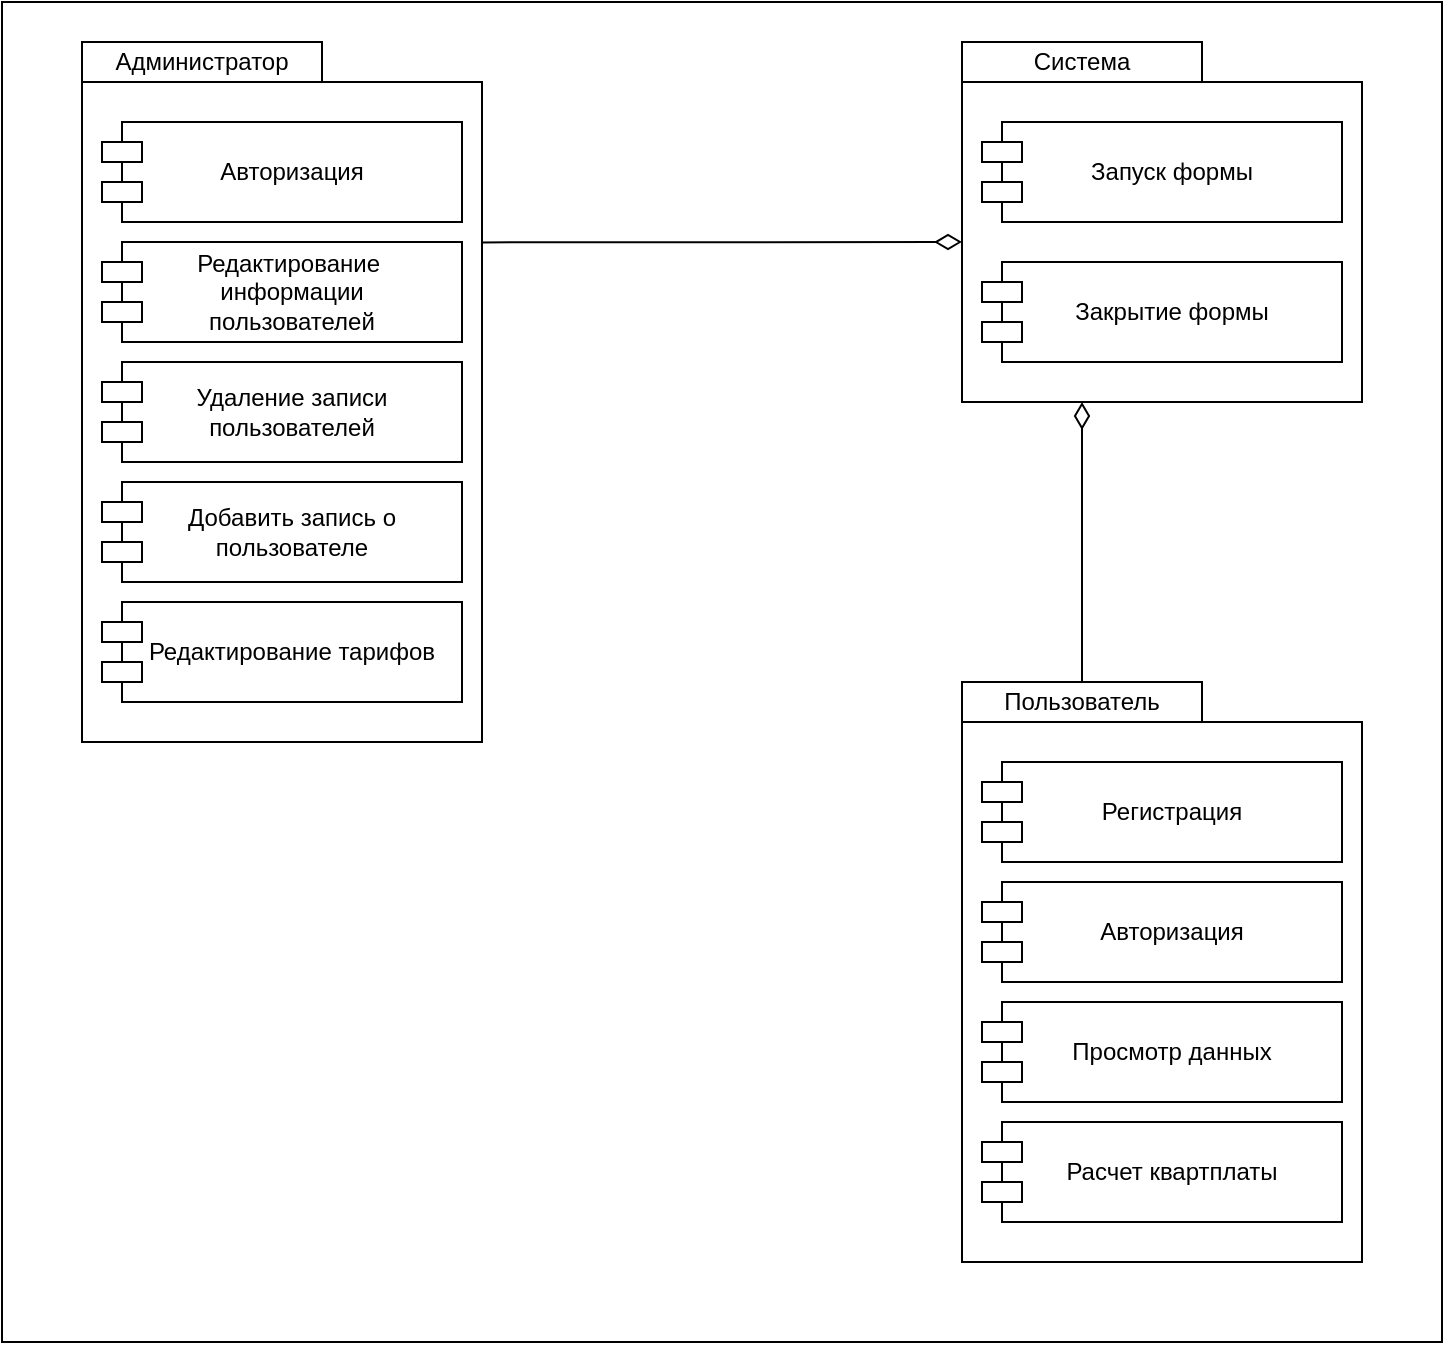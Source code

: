 <mxfile version="26.2.14">
  <diagram name="Страница — 1" id="pf1h05v6qhwQzt1du2PP">
    <mxGraphModel dx="1426" dy="916" grid="1" gridSize="10" guides="1" tooltips="1" connect="1" arrows="1" fold="1" page="1" pageScale="1" pageWidth="1169" pageHeight="827" math="0" shadow="0">
      <root>
        <mxCell id="0" />
        <mxCell id="1" parent="0" />
        <mxCell id="6ymf5EGkjpeB2VxvK5Vr-47" value="" style="rounded=0;whiteSpace=wrap;html=1;" vertex="1" parent="1">
          <mxGeometry x="160" y="40" width="720" height="670" as="geometry" />
        </mxCell>
        <mxCell id="6ymf5EGkjpeB2VxvK5Vr-4" value="" style="rounded=0;whiteSpace=wrap;html=1;" vertex="1" parent="1">
          <mxGeometry x="640" y="80" width="200" height="160" as="geometry" />
        </mxCell>
        <mxCell id="6ymf5EGkjpeB2VxvK5Vr-7" value="" style="rounded=0;whiteSpace=wrap;html=1;" vertex="1" parent="1">
          <mxGeometry x="200" y="80" width="200" height="330" as="geometry" />
        </mxCell>
        <mxCell id="6ymf5EGkjpeB2VxvK5Vr-8" value="" style="rounded=0;whiteSpace=wrap;html=1;" vertex="1" parent="1">
          <mxGeometry x="640" y="400" width="200" height="270" as="geometry" />
        </mxCell>
        <mxCell id="6ymf5EGkjpeB2VxvK5Vr-9" value="Администратор" style="rounded=0;whiteSpace=wrap;html=1;" vertex="1" parent="1">
          <mxGeometry x="200" y="60" width="120" height="20" as="geometry" />
        </mxCell>
        <mxCell id="6ymf5EGkjpeB2VxvK5Vr-10" value="Система" style="rounded=0;whiteSpace=wrap;html=1;" vertex="1" parent="1">
          <mxGeometry x="640" y="60" width="120" height="20" as="geometry" />
        </mxCell>
        <mxCell id="6ymf5EGkjpeB2VxvK5Vr-11" value="Пользователь" style="rounded=0;whiteSpace=wrap;html=1;" vertex="1" parent="1">
          <mxGeometry x="640" y="380" width="120" height="20" as="geometry" />
        </mxCell>
        <mxCell id="6ymf5EGkjpeB2VxvK5Vr-12" value="Запуск формы" style="rounded=0;whiteSpace=wrap;html=1;" vertex="1" parent="1">
          <mxGeometry x="660" y="100" width="170" height="50" as="geometry" />
        </mxCell>
        <mxCell id="6ymf5EGkjpeB2VxvK5Vr-13" value="" style="rounded=0;whiteSpace=wrap;html=1;" vertex="1" parent="1">
          <mxGeometry x="650" y="110" width="20" height="10" as="geometry" />
        </mxCell>
        <mxCell id="6ymf5EGkjpeB2VxvK5Vr-14" value="" style="rounded=0;whiteSpace=wrap;html=1;" vertex="1" parent="1">
          <mxGeometry x="650" y="130" width="20" height="10" as="geometry" />
        </mxCell>
        <mxCell id="6ymf5EGkjpeB2VxvK5Vr-15" value="Закрытие формы" style="rounded=0;whiteSpace=wrap;html=1;" vertex="1" parent="1">
          <mxGeometry x="660" y="170" width="170" height="50" as="geometry" />
        </mxCell>
        <mxCell id="6ymf5EGkjpeB2VxvK5Vr-16" value="" style="rounded=0;whiteSpace=wrap;html=1;" vertex="1" parent="1">
          <mxGeometry x="650" y="180" width="20" height="10" as="geometry" />
        </mxCell>
        <mxCell id="6ymf5EGkjpeB2VxvK5Vr-17" value="" style="rounded=0;whiteSpace=wrap;html=1;" vertex="1" parent="1">
          <mxGeometry x="650" y="200" width="20" height="10" as="geometry" />
        </mxCell>
        <mxCell id="6ymf5EGkjpeB2VxvK5Vr-18" value="Авторизация" style="rounded=0;whiteSpace=wrap;html=1;" vertex="1" parent="1">
          <mxGeometry x="220" y="100" width="170" height="50" as="geometry" />
        </mxCell>
        <mxCell id="6ymf5EGkjpeB2VxvK5Vr-19" value="" style="rounded=0;whiteSpace=wrap;html=1;" vertex="1" parent="1">
          <mxGeometry x="210" y="110" width="20" height="10" as="geometry" />
        </mxCell>
        <mxCell id="6ymf5EGkjpeB2VxvK5Vr-20" value="" style="rounded=0;whiteSpace=wrap;html=1;" vertex="1" parent="1">
          <mxGeometry x="210" y="130" width="20" height="10" as="geometry" />
        </mxCell>
        <mxCell id="6ymf5EGkjpeB2VxvK5Vr-21" value="&amp;nbsp; &amp;nbsp; &amp;nbsp; Редактирование&amp;nbsp; &amp;nbsp; &amp;nbsp; &amp;nbsp;&lt;br&gt;информации &lt;br&gt;пользователей" style="rounded=0;whiteSpace=wrap;html=1;" vertex="1" parent="1">
          <mxGeometry x="220" y="160" width="170" height="50" as="geometry" />
        </mxCell>
        <mxCell id="6ymf5EGkjpeB2VxvK5Vr-22" value="" style="rounded=0;whiteSpace=wrap;html=1;" vertex="1" parent="1">
          <mxGeometry x="210" y="170" width="20" height="10" as="geometry" />
        </mxCell>
        <mxCell id="6ymf5EGkjpeB2VxvK5Vr-23" value="" style="rounded=0;whiteSpace=wrap;html=1;" vertex="1" parent="1">
          <mxGeometry x="210" y="190" width="20" height="10" as="geometry" />
        </mxCell>
        <mxCell id="6ymf5EGkjpeB2VxvK5Vr-24" value="Регистрация" style="rounded=0;whiteSpace=wrap;html=1;" vertex="1" parent="1">
          <mxGeometry x="660" y="420" width="170" height="50" as="geometry" />
        </mxCell>
        <mxCell id="6ymf5EGkjpeB2VxvK5Vr-25" value="" style="rounded=0;whiteSpace=wrap;html=1;" vertex="1" parent="1">
          <mxGeometry x="650" y="430" width="20" height="10" as="geometry" />
        </mxCell>
        <mxCell id="6ymf5EGkjpeB2VxvK5Vr-26" value="" style="rounded=0;whiteSpace=wrap;html=1;" vertex="1" parent="1">
          <mxGeometry x="650" y="450" width="20" height="10" as="geometry" />
        </mxCell>
        <mxCell id="6ymf5EGkjpeB2VxvK5Vr-27" value="Авторизация" style="rounded=0;whiteSpace=wrap;html=1;" vertex="1" parent="1">
          <mxGeometry x="660" y="480" width="170" height="50" as="geometry" />
        </mxCell>
        <mxCell id="6ymf5EGkjpeB2VxvK5Vr-28" value="" style="rounded=0;whiteSpace=wrap;html=1;" vertex="1" parent="1">
          <mxGeometry x="650" y="490" width="20" height="10" as="geometry" />
        </mxCell>
        <mxCell id="6ymf5EGkjpeB2VxvK5Vr-29" value="" style="rounded=0;whiteSpace=wrap;html=1;" vertex="1" parent="1">
          <mxGeometry x="650" y="510" width="20" height="10" as="geometry" />
        </mxCell>
        <mxCell id="6ymf5EGkjpeB2VxvK5Vr-30" value="Удаление записи пользователей" style="rounded=0;whiteSpace=wrap;html=1;" vertex="1" parent="1">
          <mxGeometry x="220" y="220" width="170" height="50" as="geometry" />
        </mxCell>
        <mxCell id="6ymf5EGkjpeB2VxvK5Vr-31" value="" style="rounded=0;whiteSpace=wrap;html=1;" vertex="1" parent="1">
          <mxGeometry x="210" y="230" width="20" height="10" as="geometry" />
        </mxCell>
        <mxCell id="6ymf5EGkjpeB2VxvK5Vr-32" value="" style="rounded=0;whiteSpace=wrap;html=1;" vertex="1" parent="1">
          <mxGeometry x="210" y="250" width="20" height="10" as="geometry" />
        </mxCell>
        <mxCell id="6ymf5EGkjpeB2VxvK5Vr-33" value="Добавить запись о пользователе" style="rounded=0;whiteSpace=wrap;html=1;" vertex="1" parent="1">
          <mxGeometry x="220" y="280" width="170" height="50" as="geometry" />
        </mxCell>
        <mxCell id="6ymf5EGkjpeB2VxvK5Vr-34" value="" style="rounded=0;whiteSpace=wrap;html=1;" vertex="1" parent="1">
          <mxGeometry x="210" y="290" width="20" height="10" as="geometry" />
        </mxCell>
        <mxCell id="6ymf5EGkjpeB2VxvK5Vr-35" value="" style="rounded=0;whiteSpace=wrap;html=1;" vertex="1" parent="1">
          <mxGeometry x="210" y="310" width="20" height="10" as="geometry" />
        </mxCell>
        <mxCell id="6ymf5EGkjpeB2VxvK5Vr-36" value="Редактирование тарифов" style="rounded=0;whiteSpace=wrap;html=1;" vertex="1" parent="1">
          <mxGeometry x="220" y="340" width="170" height="50" as="geometry" />
        </mxCell>
        <mxCell id="6ymf5EGkjpeB2VxvK5Vr-37" value="" style="rounded=0;whiteSpace=wrap;html=1;" vertex="1" parent="1">
          <mxGeometry x="210" y="350" width="20" height="10" as="geometry" />
        </mxCell>
        <mxCell id="6ymf5EGkjpeB2VxvK5Vr-38" value="" style="rounded=0;whiteSpace=wrap;html=1;" vertex="1" parent="1">
          <mxGeometry x="210" y="370" width="20" height="10" as="geometry" />
        </mxCell>
        <mxCell id="6ymf5EGkjpeB2VxvK5Vr-39" value="Просмотр данных" style="rounded=0;whiteSpace=wrap;html=1;" vertex="1" parent="1">
          <mxGeometry x="660" y="540" width="170" height="50" as="geometry" />
        </mxCell>
        <mxCell id="6ymf5EGkjpeB2VxvK5Vr-40" value="" style="rounded=0;whiteSpace=wrap;html=1;" vertex="1" parent="1">
          <mxGeometry x="650" y="550" width="20" height="10" as="geometry" />
        </mxCell>
        <mxCell id="6ymf5EGkjpeB2VxvK5Vr-41" value="" style="rounded=0;whiteSpace=wrap;html=1;" vertex="1" parent="1">
          <mxGeometry x="650" y="570" width="20" height="10" as="geometry" />
        </mxCell>
        <mxCell id="6ymf5EGkjpeB2VxvK5Vr-42" value="Расчет квартплаты" style="rounded=0;whiteSpace=wrap;html=1;" vertex="1" parent="1">
          <mxGeometry x="660" y="600" width="170" height="50" as="geometry" />
        </mxCell>
        <mxCell id="6ymf5EGkjpeB2VxvK5Vr-43" value="" style="rounded=0;whiteSpace=wrap;html=1;" vertex="1" parent="1">
          <mxGeometry x="650" y="610" width="20" height="10" as="geometry" />
        </mxCell>
        <mxCell id="6ymf5EGkjpeB2VxvK5Vr-44" value="" style="rounded=0;whiteSpace=wrap;html=1;" vertex="1" parent="1">
          <mxGeometry x="650" y="630" width="20" height="10" as="geometry" />
        </mxCell>
        <mxCell id="6ymf5EGkjpeB2VxvK5Vr-45" value="" style="endArrow=diamondThin;html=1;rounded=0;exitX=0.5;exitY=0;exitDx=0;exitDy=0;endFill=0;strokeWidth=1;endSize=11;" edge="1" parent="1" source="6ymf5EGkjpeB2VxvK5Vr-11">
          <mxGeometry width="50" height="50" relative="1" as="geometry">
            <mxPoint x="620" y="410" as="sourcePoint" />
            <mxPoint x="700" y="240" as="targetPoint" />
          </mxGeometry>
        </mxCell>
        <mxCell id="6ymf5EGkjpeB2VxvK5Vr-46" value="" style="endArrow=diamondThin;html=1;rounded=0;exitX=0.999;exitY=0.243;exitDx=0;exitDy=0;entryX=0;entryY=0.5;entryDx=0;entryDy=0;exitPerimeter=0;endFill=0;endSize=11;" edge="1" parent="1" source="6ymf5EGkjpeB2VxvK5Vr-7" target="6ymf5EGkjpeB2VxvK5Vr-4">
          <mxGeometry width="50" height="50" relative="1" as="geometry">
            <mxPoint x="620" y="410" as="sourcePoint" />
            <mxPoint x="670" y="360" as="targetPoint" />
          </mxGeometry>
        </mxCell>
      </root>
    </mxGraphModel>
  </diagram>
</mxfile>
